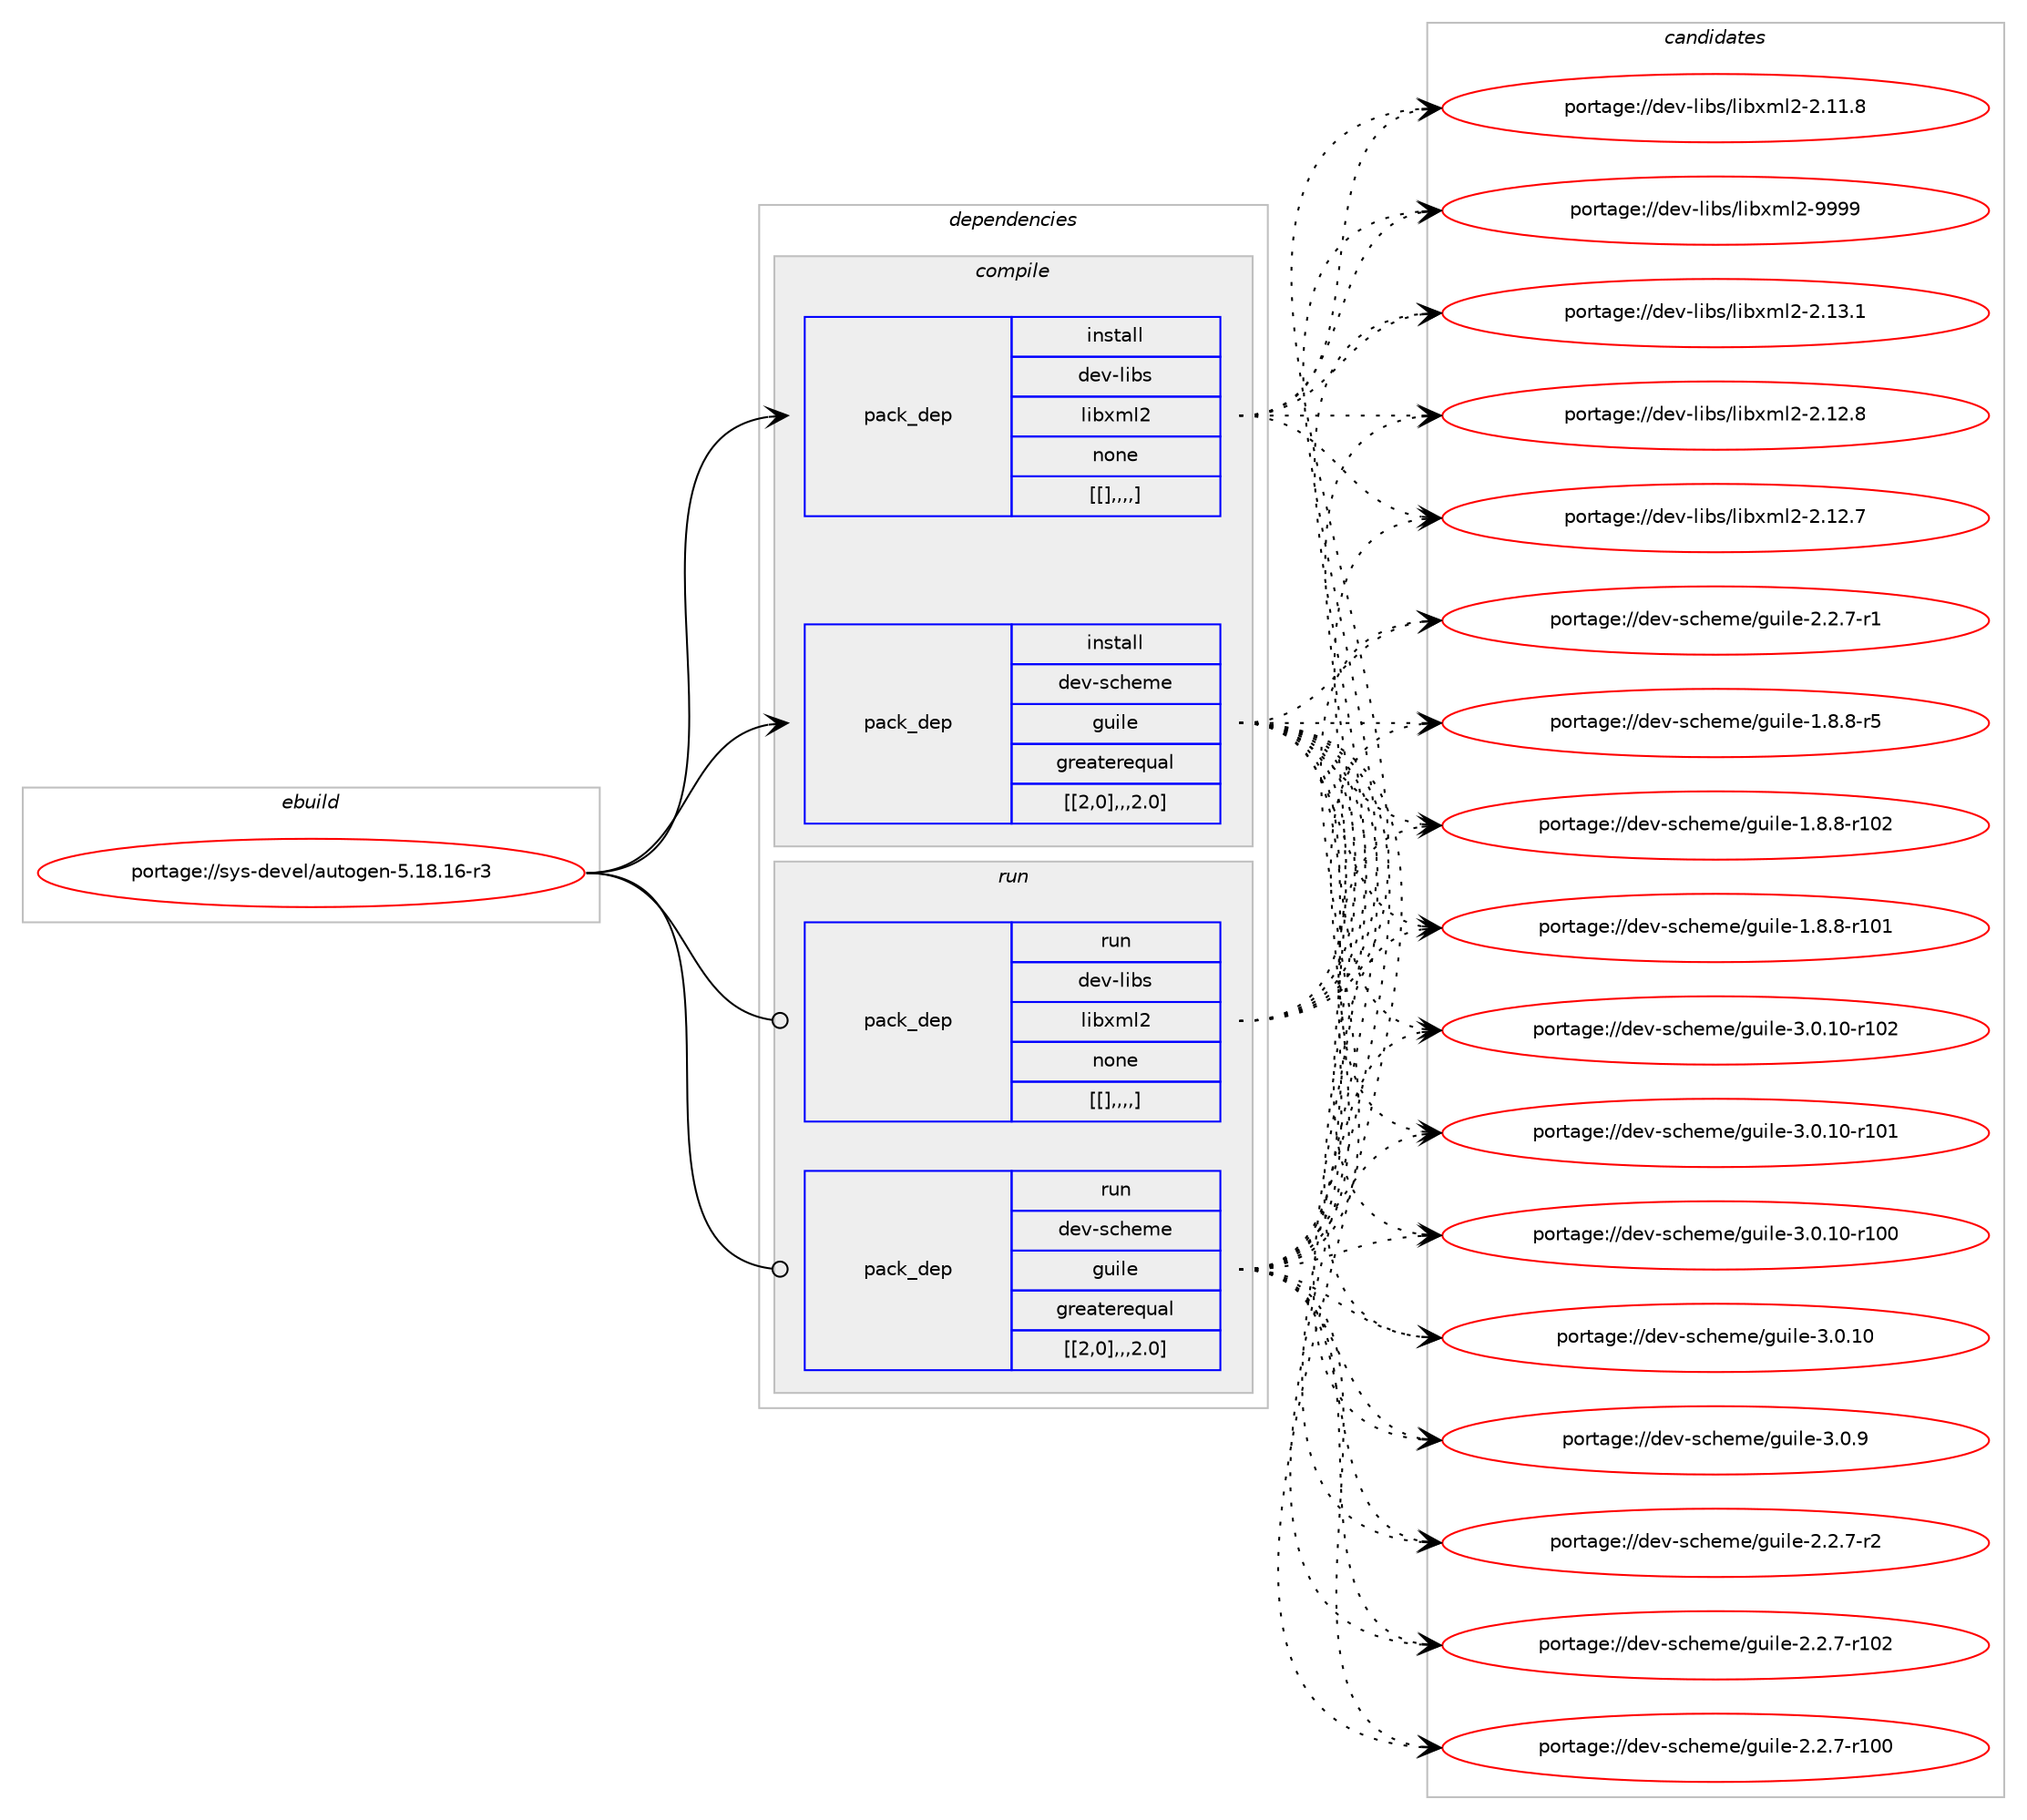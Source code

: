 digraph prolog {

# *************
# Graph options
# *************

newrank=true;
concentrate=true;
compound=true;
graph [rankdir=LR,fontname=Helvetica,fontsize=10,ranksep=1.5];#, ranksep=2.5, nodesep=0.2];
edge  [arrowhead=vee];
node  [fontname=Helvetica,fontsize=10];

# **********
# The ebuild
# **********

subgraph cluster_leftcol {
color=gray;
label=<<i>ebuild</i>>;
id [label="portage://sys-devel/autogen-5.18.16-r3", color=red, width=4, href="../sys-devel/autogen-5.18.16-r3.svg"];
}

# ****************
# The dependencies
# ****************

subgraph cluster_midcol {
color=gray;
label=<<i>dependencies</i>>;
subgraph cluster_compile {
fillcolor="#eeeeee";
style=filled;
label=<<i>compile</i>>;
subgraph pack330289 {
dependency454840 [label=<<TABLE BORDER="0" CELLBORDER="1" CELLSPACING="0" CELLPADDING="4" WIDTH="220"><TR><TD ROWSPAN="6" CELLPADDING="30">pack_dep</TD></TR><TR><TD WIDTH="110">install</TD></TR><TR><TD>dev-libs</TD></TR><TR><TD>libxml2</TD></TR><TR><TD>none</TD></TR><TR><TD>[[],,,,]</TD></TR></TABLE>>, shape=none, color=blue];
}
id:e -> dependency454840:w [weight=20,style="solid",arrowhead="vee"];
subgraph pack330301 {
dependency454888 [label=<<TABLE BORDER="0" CELLBORDER="1" CELLSPACING="0" CELLPADDING="4" WIDTH="220"><TR><TD ROWSPAN="6" CELLPADDING="30">pack_dep</TD></TR><TR><TD WIDTH="110">install</TD></TR><TR><TD>dev-scheme</TD></TR><TR><TD>guile</TD></TR><TR><TD>greaterequal</TD></TR><TR><TD>[[2,0],,,2.0]</TD></TR></TABLE>>, shape=none, color=blue];
}
id:e -> dependency454888:w [weight=20,style="solid",arrowhead="vee"];
}
subgraph cluster_compileandrun {
fillcolor="#eeeeee";
style=filled;
label=<<i>compile and run</i>>;
}
subgraph cluster_run {
fillcolor="#eeeeee";
style=filled;
label=<<i>run</i>>;
subgraph pack330415 {
dependency455081 [label=<<TABLE BORDER="0" CELLBORDER="1" CELLSPACING="0" CELLPADDING="4" WIDTH="220"><TR><TD ROWSPAN="6" CELLPADDING="30">pack_dep</TD></TR><TR><TD WIDTH="110">run</TD></TR><TR><TD>dev-libs</TD></TR><TR><TD>libxml2</TD></TR><TR><TD>none</TD></TR><TR><TD>[[],,,,]</TD></TR></TABLE>>, shape=none, color=blue];
}
id:e -> dependency455081:w [weight=20,style="solid",arrowhead="odot"];
subgraph pack330550 {
dependency455172 [label=<<TABLE BORDER="0" CELLBORDER="1" CELLSPACING="0" CELLPADDING="4" WIDTH="220"><TR><TD ROWSPAN="6" CELLPADDING="30">pack_dep</TD></TR><TR><TD WIDTH="110">run</TD></TR><TR><TD>dev-scheme</TD></TR><TR><TD>guile</TD></TR><TR><TD>greaterequal</TD></TR><TR><TD>[[2,0],,,2.0]</TD></TR></TABLE>>, shape=none, color=blue];
}
id:e -> dependency455172:w [weight=20,style="solid",arrowhead="odot"];
}
}

# **************
# The candidates
# **************

subgraph cluster_choices {
rank=same;
color=gray;
label=<<i>candidates</i>>;

subgraph choice329707 {
color=black;
nodesep=1;
choice10010111845108105981154710810598120109108504557575757 [label="portage://dev-libs/libxml2-9999", color=red, width=4,href="../dev-libs/libxml2-9999.svg"];
choice100101118451081059811547108105981201091085045504649514649 [label="portage://dev-libs/libxml2-2.13.1", color=red, width=4,href="../dev-libs/libxml2-2.13.1.svg"];
choice100101118451081059811547108105981201091085045504649504656 [label="portage://dev-libs/libxml2-2.12.8", color=red, width=4,href="../dev-libs/libxml2-2.12.8.svg"];
choice100101118451081059811547108105981201091085045504649504655 [label="portage://dev-libs/libxml2-2.12.7", color=red, width=4,href="../dev-libs/libxml2-2.12.7.svg"];
choice100101118451081059811547108105981201091085045504649494656 [label="portage://dev-libs/libxml2-2.11.8", color=red, width=4,href="../dev-libs/libxml2-2.11.8.svg"];
dependency454840:e -> choice10010111845108105981154710810598120109108504557575757:w [style=dotted,weight="100"];
dependency454840:e -> choice100101118451081059811547108105981201091085045504649514649:w [style=dotted,weight="100"];
dependency454840:e -> choice100101118451081059811547108105981201091085045504649504656:w [style=dotted,weight="100"];
dependency454840:e -> choice100101118451081059811547108105981201091085045504649504655:w [style=dotted,weight="100"];
dependency454840:e -> choice100101118451081059811547108105981201091085045504649494656:w [style=dotted,weight="100"];
}
subgraph choice329716 {
color=black;
nodesep=1;
choice1001011184511599104101109101471031171051081014551464846494845114494850 [label="portage://dev-scheme/guile-3.0.10-r102", color=red, width=4,href="../dev-scheme/guile-3.0.10-r102.svg"];
choice1001011184511599104101109101471031171051081014551464846494845114494849 [label="portage://dev-scheme/guile-3.0.10-r101", color=red, width=4,href="../dev-scheme/guile-3.0.10-r101.svg"];
choice1001011184511599104101109101471031171051081014551464846494845114494848 [label="portage://dev-scheme/guile-3.0.10-r100", color=red, width=4,href="../dev-scheme/guile-3.0.10-r100.svg"];
choice10010111845115991041011091014710311710510810145514648464948 [label="portage://dev-scheme/guile-3.0.10", color=red, width=4,href="../dev-scheme/guile-3.0.10.svg"];
choice100101118451159910410110910147103117105108101455146484657 [label="portage://dev-scheme/guile-3.0.9", color=red, width=4,href="../dev-scheme/guile-3.0.9.svg"];
choice1001011184511599104101109101471031171051081014550465046554511450 [label="portage://dev-scheme/guile-2.2.7-r2", color=red, width=4,href="../dev-scheme/guile-2.2.7-r2.svg"];
choice10010111845115991041011091014710311710510810145504650465545114494850 [label="portage://dev-scheme/guile-2.2.7-r102", color=red, width=4,href="../dev-scheme/guile-2.2.7-r102.svg"];
choice10010111845115991041011091014710311710510810145504650465545114494848 [label="portage://dev-scheme/guile-2.2.7-r100", color=red, width=4,href="../dev-scheme/guile-2.2.7-r100.svg"];
choice1001011184511599104101109101471031171051081014550465046554511449 [label="portage://dev-scheme/guile-2.2.7-r1", color=red, width=4,href="../dev-scheme/guile-2.2.7-r1.svg"];
choice1001011184511599104101109101471031171051081014549465646564511453 [label="portage://dev-scheme/guile-1.8.8-r5", color=red, width=4,href="../dev-scheme/guile-1.8.8-r5.svg"];
choice10010111845115991041011091014710311710510810145494656465645114494850 [label="portage://dev-scheme/guile-1.8.8-r102", color=red, width=4,href="../dev-scheme/guile-1.8.8-r102.svg"];
choice10010111845115991041011091014710311710510810145494656465645114494849 [label="portage://dev-scheme/guile-1.8.8-r101", color=red, width=4,href="../dev-scheme/guile-1.8.8-r101.svg"];
dependency454888:e -> choice1001011184511599104101109101471031171051081014551464846494845114494850:w [style=dotted,weight="100"];
dependency454888:e -> choice1001011184511599104101109101471031171051081014551464846494845114494849:w [style=dotted,weight="100"];
dependency454888:e -> choice1001011184511599104101109101471031171051081014551464846494845114494848:w [style=dotted,weight="100"];
dependency454888:e -> choice10010111845115991041011091014710311710510810145514648464948:w [style=dotted,weight="100"];
dependency454888:e -> choice100101118451159910410110910147103117105108101455146484657:w [style=dotted,weight="100"];
dependency454888:e -> choice1001011184511599104101109101471031171051081014550465046554511450:w [style=dotted,weight="100"];
dependency454888:e -> choice10010111845115991041011091014710311710510810145504650465545114494850:w [style=dotted,weight="100"];
dependency454888:e -> choice10010111845115991041011091014710311710510810145504650465545114494848:w [style=dotted,weight="100"];
dependency454888:e -> choice1001011184511599104101109101471031171051081014550465046554511449:w [style=dotted,weight="100"];
dependency454888:e -> choice1001011184511599104101109101471031171051081014549465646564511453:w [style=dotted,weight="100"];
dependency454888:e -> choice10010111845115991041011091014710311710510810145494656465645114494850:w [style=dotted,weight="100"];
dependency454888:e -> choice10010111845115991041011091014710311710510810145494656465645114494849:w [style=dotted,weight="100"];
}
subgraph choice329761 {
color=black;
nodesep=1;
choice10010111845108105981154710810598120109108504557575757 [label="portage://dev-libs/libxml2-9999", color=red, width=4,href="../dev-libs/libxml2-9999.svg"];
choice100101118451081059811547108105981201091085045504649514649 [label="portage://dev-libs/libxml2-2.13.1", color=red, width=4,href="../dev-libs/libxml2-2.13.1.svg"];
choice100101118451081059811547108105981201091085045504649504656 [label="portage://dev-libs/libxml2-2.12.8", color=red, width=4,href="../dev-libs/libxml2-2.12.8.svg"];
choice100101118451081059811547108105981201091085045504649504655 [label="portage://dev-libs/libxml2-2.12.7", color=red, width=4,href="../dev-libs/libxml2-2.12.7.svg"];
choice100101118451081059811547108105981201091085045504649494656 [label="portage://dev-libs/libxml2-2.11.8", color=red, width=4,href="../dev-libs/libxml2-2.11.8.svg"];
dependency455081:e -> choice10010111845108105981154710810598120109108504557575757:w [style=dotted,weight="100"];
dependency455081:e -> choice100101118451081059811547108105981201091085045504649514649:w [style=dotted,weight="100"];
dependency455081:e -> choice100101118451081059811547108105981201091085045504649504656:w [style=dotted,weight="100"];
dependency455081:e -> choice100101118451081059811547108105981201091085045504649504655:w [style=dotted,weight="100"];
dependency455081:e -> choice100101118451081059811547108105981201091085045504649494656:w [style=dotted,weight="100"];
}
subgraph choice329802 {
color=black;
nodesep=1;
choice1001011184511599104101109101471031171051081014551464846494845114494850 [label="portage://dev-scheme/guile-3.0.10-r102", color=red, width=4,href="../dev-scheme/guile-3.0.10-r102.svg"];
choice1001011184511599104101109101471031171051081014551464846494845114494849 [label="portage://dev-scheme/guile-3.0.10-r101", color=red, width=4,href="../dev-scheme/guile-3.0.10-r101.svg"];
choice1001011184511599104101109101471031171051081014551464846494845114494848 [label="portage://dev-scheme/guile-3.0.10-r100", color=red, width=4,href="../dev-scheme/guile-3.0.10-r100.svg"];
choice10010111845115991041011091014710311710510810145514648464948 [label="portage://dev-scheme/guile-3.0.10", color=red, width=4,href="../dev-scheme/guile-3.0.10.svg"];
choice100101118451159910410110910147103117105108101455146484657 [label="portage://dev-scheme/guile-3.0.9", color=red, width=4,href="../dev-scheme/guile-3.0.9.svg"];
choice1001011184511599104101109101471031171051081014550465046554511450 [label="portage://dev-scheme/guile-2.2.7-r2", color=red, width=4,href="../dev-scheme/guile-2.2.7-r2.svg"];
choice10010111845115991041011091014710311710510810145504650465545114494850 [label="portage://dev-scheme/guile-2.2.7-r102", color=red, width=4,href="../dev-scheme/guile-2.2.7-r102.svg"];
choice10010111845115991041011091014710311710510810145504650465545114494848 [label="portage://dev-scheme/guile-2.2.7-r100", color=red, width=4,href="../dev-scheme/guile-2.2.7-r100.svg"];
choice1001011184511599104101109101471031171051081014550465046554511449 [label="portage://dev-scheme/guile-2.2.7-r1", color=red, width=4,href="../dev-scheme/guile-2.2.7-r1.svg"];
choice1001011184511599104101109101471031171051081014549465646564511453 [label="portage://dev-scheme/guile-1.8.8-r5", color=red, width=4,href="../dev-scheme/guile-1.8.8-r5.svg"];
choice10010111845115991041011091014710311710510810145494656465645114494850 [label="portage://dev-scheme/guile-1.8.8-r102", color=red, width=4,href="../dev-scheme/guile-1.8.8-r102.svg"];
choice10010111845115991041011091014710311710510810145494656465645114494849 [label="portage://dev-scheme/guile-1.8.8-r101", color=red, width=4,href="../dev-scheme/guile-1.8.8-r101.svg"];
dependency455172:e -> choice1001011184511599104101109101471031171051081014551464846494845114494850:w [style=dotted,weight="100"];
dependency455172:e -> choice1001011184511599104101109101471031171051081014551464846494845114494849:w [style=dotted,weight="100"];
dependency455172:e -> choice1001011184511599104101109101471031171051081014551464846494845114494848:w [style=dotted,weight="100"];
dependency455172:e -> choice10010111845115991041011091014710311710510810145514648464948:w [style=dotted,weight="100"];
dependency455172:e -> choice100101118451159910410110910147103117105108101455146484657:w [style=dotted,weight="100"];
dependency455172:e -> choice1001011184511599104101109101471031171051081014550465046554511450:w [style=dotted,weight="100"];
dependency455172:e -> choice10010111845115991041011091014710311710510810145504650465545114494850:w [style=dotted,weight="100"];
dependency455172:e -> choice10010111845115991041011091014710311710510810145504650465545114494848:w [style=dotted,weight="100"];
dependency455172:e -> choice1001011184511599104101109101471031171051081014550465046554511449:w [style=dotted,weight="100"];
dependency455172:e -> choice1001011184511599104101109101471031171051081014549465646564511453:w [style=dotted,weight="100"];
dependency455172:e -> choice10010111845115991041011091014710311710510810145494656465645114494850:w [style=dotted,weight="100"];
dependency455172:e -> choice10010111845115991041011091014710311710510810145494656465645114494849:w [style=dotted,weight="100"];
}
}

}
